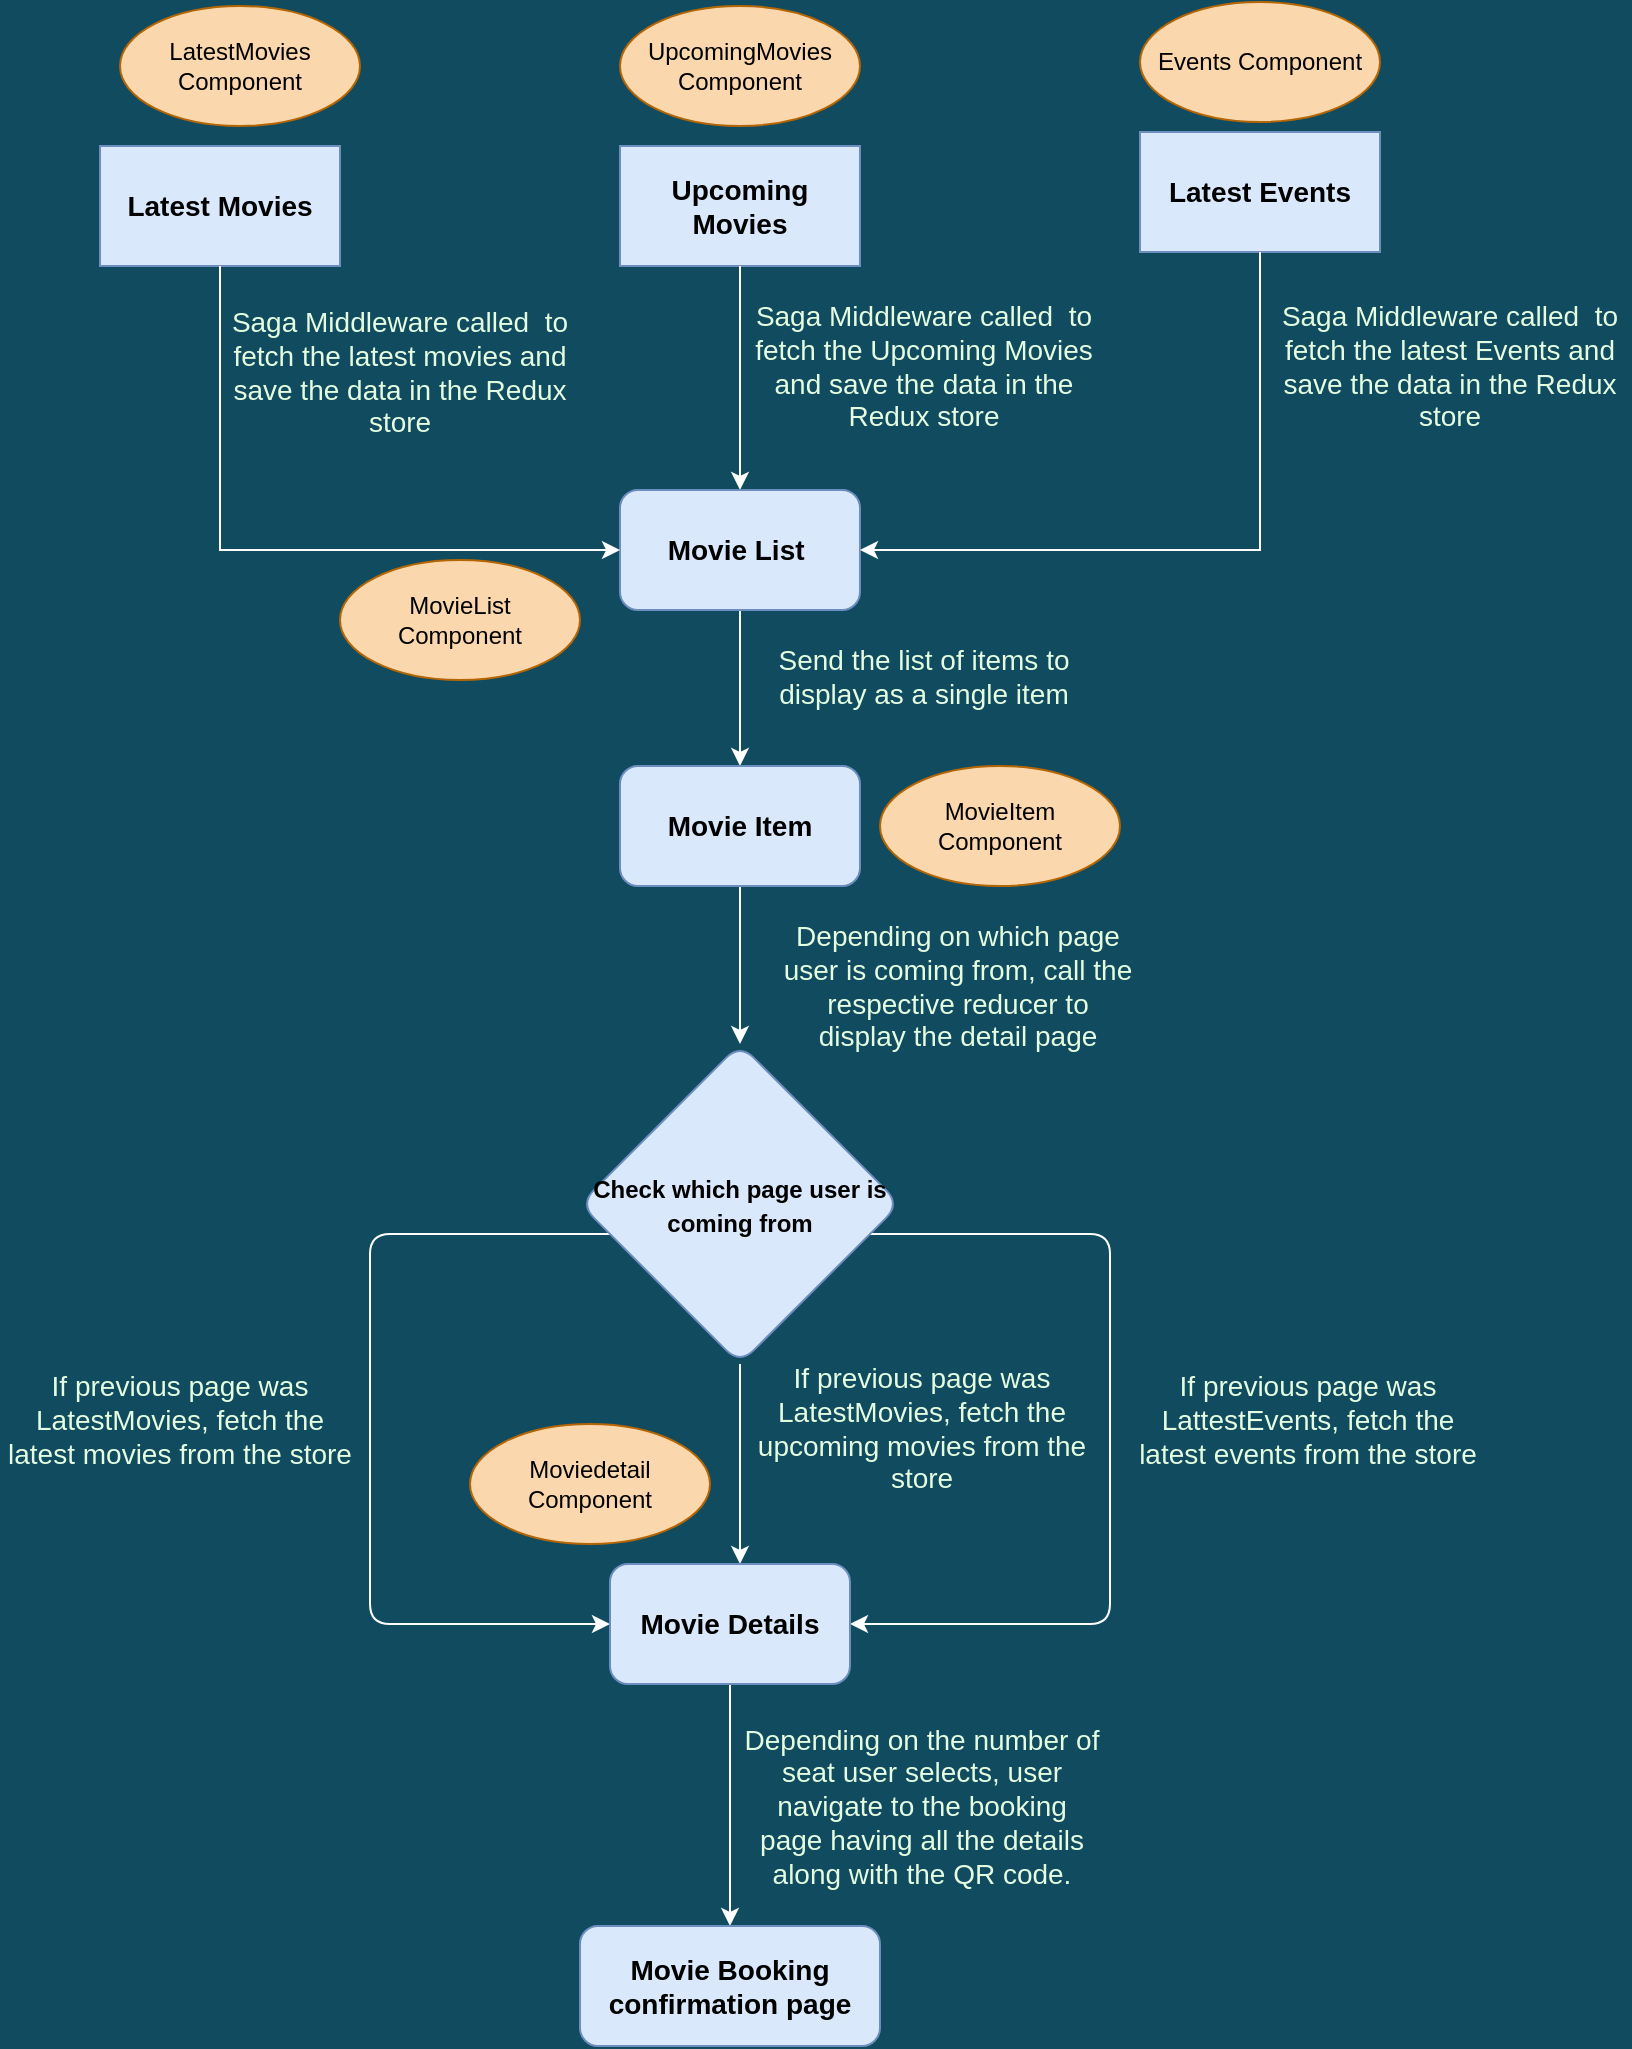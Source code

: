 <mxfile version="14.6.11" type="github">
  <diagram id="6XrNnMwTjizTvmi12s9V" name="Page-1">
    <mxGraphModel dx="1186" dy="599" grid="1" gridSize="10" guides="1" tooltips="1" connect="1" arrows="1" fold="1" page="1" pageScale="1" pageWidth="827" pageHeight="1169" background="#114B5F" math="0" shadow="0">
      <root>
        <mxCell id="0" />
        <mxCell id="1" parent="0" />
        <mxCell id="sbzjjTPY3tP2-vInJ4SF-1" value="Latest Movies" style="rounded=0;whiteSpace=wrap;html=1;fillColor=#dae8fc;strokeColor=#6c8ebf;fontSize=14;fontStyle=1" vertex="1" parent="1">
          <mxGeometry x="60" y="80" width="120" height="60" as="geometry" />
        </mxCell>
        <mxCell id="sbzjjTPY3tP2-vInJ4SF-2" value="Upcoming Movies" style="rounded=0;whiteSpace=wrap;html=1;fillColor=#dae8fc;strokeColor=#6c8ebf;fontSize=14;fontStyle=1" vertex="1" parent="1">
          <mxGeometry x="320" y="80" width="120" height="60" as="geometry" />
        </mxCell>
        <mxCell id="sbzjjTPY3tP2-vInJ4SF-3" value="Latest Events" style="rounded=0;whiteSpace=wrap;html=1;fillColor=#dae8fc;strokeColor=#6c8ebf;fontSize=14;fontStyle=1" vertex="1" parent="1">
          <mxGeometry x="580" y="73" width="120" height="60" as="geometry" />
        </mxCell>
        <mxCell id="sbzjjTPY3tP2-vInJ4SF-8" value="" style="edgeStyle=orthogonalEdgeStyle;rounded=0;orthogonalLoop=1;jettySize=auto;html=1;labelBackgroundColor=#114B5F;fontColor=#33FF99;strokeColor=#FFFFFF;" edge="1" parent="1" source="sbzjjTPY3tP2-vInJ4SF-2" target="sbzjjTPY3tP2-vInJ4SF-7">
          <mxGeometry relative="1" as="geometry" />
        </mxCell>
        <mxCell id="sbzjjTPY3tP2-vInJ4SF-14" value="" style="edgeStyle=orthogonalEdgeStyle;curved=0;rounded=1;sketch=0;orthogonalLoop=1;jettySize=auto;html=1;fontColor=#E4FDE1;fillColor=#F45B69;fontStyle=1;fontSize=12;strokeColor=#FFFFFF;" edge="1" parent="1" source="sbzjjTPY3tP2-vInJ4SF-7" target="sbzjjTPY3tP2-vInJ4SF-13">
          <mxGeometry relative="1" as="geometry" />
        </mxCell>
        <mxCell id="sbzjjTPY3tP2-vInJ4SF-7" value="Movie List&amp;nbsp;" style="rounded=1;whiteSpace=wrap;html=1;fillColor=#dae8fc;strokeColor=#6c8ebf;fontSize=14;fontStyle=1" vertex="1" parent="1">
          <mxGeometry x="320" y="252" width="120" height="60" as="geometry" />
        </mxCell>
        <mxCell id="sbzjjTPY3tP2-vInJ4SF-11" value="" style="edgeStyle=orthogonalEdgeStyle;rounded=0;orthogonalLoop=1;jettySize=auto;html=1;labelBackgroundColor=#114B5F;fontColor=#33FF99;strokeColor=#FFFFFF;" edge="1" parent="1" source="sbzjjTPY3tP2-vInJ4SF-3">
          <mxGeometry relative="1" as="geometry">
            <mxPoint x="700" y="210" as="sourcePoint" />
            <mxPoint x="440" y="282" as="targetPoint" />
            <Array as="points">
              <mxPoint x="640" y="282" />
            </Array>
          </mxGeometry>
        </mxCell>
        <mxCell id="sbzjjTPY3tP2-vInJ4SF-12" value="" style="edgeStyle=orthogonalEdgeStyle;rounded=0;orthogonalLoop=1;jettySize=auto;html=1;labelBackgroundColor=#114B5F;entryX=0;entryY=0.5;entryDx=0;entryDy=0;startArrow=none;exitX=0.5;exitY=1;exitDx=0;exitDy=0;fontColor=#33FF99;strokeColor=#FFFFFF;" edge="1" parent="1" source="sbzjjTPY3tP2-vInJ4SF-1" target="sbzjjTPY3tP2-vInJ4SF-7">
          <mxGeometry relative="1" as="geometry">
            <mxPoint x="80" y="270" as="sourcePoint" />
            <mxPoint x="70" y="270" as="targetPoint" />
            <Array as="points">
              <mxPoint x="120" y="282" />
            </Array>
          </mxGeometry>
        </mxCell>
        <mxCell id="sbzjjTPY3tP2-vInJ4SF-33" value="" style="edgeStyle=orthogonalEdgeStyle;curved=0;rounded=1;sketch=0;orthogonalLoop=1;jettySize=auto;html=1;fontSize=12;fontColor=#33FF99;strokeColor=#FFFFFF;fillColor=#F45B69;" edge="1" parent="1" source="sbzjjTPY3tP2-vInJ4SF-13" target="sbzjjTPY3tP2-vInJ4SF-32">
          <mxGeometry relative="1" as="geometry" />
        </mxCell>
        <mxCell id="sbzjjTPY3tP2-vInJ4SF-13" value="Movie Item" style="rounded=1;whiteSpace=wrap;html=1;fillColor=#dae8fc;strokeColor=#6c8ebf;fontStyle=1;fontSize=14;" vertex="1" parent="1">
          <mxGeometry x="320" y="390" width="120" height="60" as="geometry" />
        </mxCell>
        <mxCell id="sbzjjTPY3tP2-vInJ4SF-16" value="Saga Middleware called&amp;nbsp; to fetch the latest movies and save the data in the Redux store" style="text;html=1;strokeColor=none;fillColor=none;align=center;verticalAlign=middle;whiteSpace=wrap;rounded=0;sketch=0;fontSize=14;fontColor=#E4FDE1;" vertex="1" parent="1">
          <mxGeometry x="120" y="178" width="180" height="30" as="geometry" />
        </mxCell>
        <mxCell id="sbzjjTPY3tP2-vInJ4SF-23" value="Send the list of items to display as a single item" style="text;html=1;strokeColor=none;fillColor=none;align=center;verticalAlign=middle;whiteSpace=wrap;rounded=0;sketch=0;fontSize=14;fontColor=#E4FDE1;" vertex="1" parent="1">
          <mxGeometry x="382" y="330" width="180" height="30" as="geometry" />
        </mxCell>
        <mxCell id="sbzjjTPY3tP2-vInJ4SF-27" value="LatestMovies Component" style="ellipse;whiteSpace=wrap;html=1;rounded=0;sketch=0;fontSize=12;strokeColor=#b46504;fillColor=#fad7ac;" vertex="1" parent="1">
          <mxGeometry x="70" y="10" width="120" height="60" as="geometry" />
        </mxCell>
        <mxCell id="sbzjjTPY3tP2-vInJ4SF-28" value="UpcomingMovies Component" style="ellipse;whiteSpace=wrap;html=1;rounded=0;sketch=0;fontSize=12;strokeColor=#b46504;fillColor=#fad7ac;" vertex="1" parent="1">
          <mxGeometry x="320" y="10" width="120" height="60" as="geometry" />
        </mxCell>
        <mxCell id="sbzjjTPY3tP2-vInJ4SF-29" value="Events Component" style="ellipse;whiteSpace=wrap;html=1;rounded=0;sketch=0;fontSize=12;strokeColor=#b46504;fillColor=#fad7ac;" vertex="1" parent="1">
          <mxGeometry x="580" y="8" width="120" height="60" as="geometry" />
        </mxCell>
        <mxCell id="sbzjjTPY3tP2-vInJ4SF-30" value="MovieItem&lt;br&gt;Component" style="ellipse;whiteSpace=wrap;html=1;rounded=0;sketch=0;fontSize=12;strokeColor=#b46504;fillColor=#fad7ac;" vertex="1" parent="1">
          <mxGeometry x="450" y="390" width="120" height="60" as="geometry" />
        </mxCell>
        <mxCell id="sbzjjTPY3tP2-vInJ4SF-31" value="MovieList&lt;br&gt;Component" style="ellipse;whiteSpace=wrap;html=1;rounded=0;sketch=0;fontSize=12;strokeColor=#b46504;fillColor=#fad7ac;" vertex="1" parent="1">
          <mxGeometry x="180" y="287" width="120" height="60" as="geometry" />
        </mxCell>
        <mxCell id="sbzjjTPY3tP2-vInJ4SF-43" style="edgeStyle=orthogonalEdgeStyle;curved=0;rounded=1;sketch=0;orthogonalLoop=1;jettySize=auto;html=1;fontSize=12;fontColor=#33FF99;strokeColor=#FFFFFF;fillColor=#F45B69;entryX=0;entryY=0.5;entryDx=0;entryDy=0;" edge="1" parent="1" source="sbzjjTPY3tP2-vInJ4SF-32" target="sbzjjTPY3tP2-vInJ4SF-34">
          <mxGeometry relative="1" as="geometry">
            <mxPoint x="195" y="809" as="targetPoint" />
            <Array as="points">
              <mxPoint x="195" y="624" />
              <mxPoint x="195" y="819" />
            </Array>
          </mxGeometry>
        </mxCell>
        <mxCell id="sbzjjTPY3tP2-vInJ4SF-44" style="edgeStyle=orthogonalEdgeStyle;curved=0;rounded=1;sketch=0;orthogonalLoop=1;jettySize=auto;html=1;fontSize=12;fontColor=#33FF99;strokeColor=#FFFFFF;fillColor=#F45B69;entryX=1;entryY=0.5;entryDx=0;entryDy=0;" edge="1" parent="1" source="sbzjjTPY3tP2-vInJ4SF-32" target="sbzjjTPY3tP2-vInJ4SF-34">
          <mxGeometry relative="1" as="geometry">
            <mxPoint x="535" y="749" as="targetPoint" />
            <Array as="points">
              <mxPoint x="565" y="624" />
              <mxPoint x="565" y="819" />
            </Array>
          </mxGeometry>
        </mxCell>
        <mxCell id="sbzjjTPY3tP2-vInJ4SF-46" value="" style="edgeStyle=orthogonalEdgeStyle;curved=0;rounded=1;sketch=0;orthogonalLoop=1;jettySize=auto;html=1;fontSize=12;fontColor=#33FF99;strokeColor=#FFFFFF;fillColor=#F45B69;" edge="1" parent="1" source="sbzjjTPY3tP2-vInJ4SF-32" target="sbzjjTPY3tP2-vInJ4SF-34">
          <mxGeometry relative="1" as="geometry">
            <Array as="points">
              <mxPoint x="380" y="750" />
              <mxPoint x="380" y="750" />
            </Array>
          </mxGeometry>
        </mxCell>
        <mxCell id="sbzjjTPY3tP2-vInJ4SF-32" value="&lt;font style=&quot;font-size: 12px&quot;&gt;Check which page user is coming from&lt;/font&gt;" style="rhombus;whiteSpace=wrap;html=1;rounded=1;fontSize=14;fontStyle=1;strokeColor=#6c8ebf;fillColor=#dae8fc;" vertex="1" parent="1">
          <mxGeometry x="300" y="529" width="160" height="160" as="geometry" />
        </mxCell>
        <mxCell id="sbzjjTPY3tP2-vInJ4SF-59" value="" style="edgeStyle=orthogonalEdgeStyle;curved=0;rounded=1;sketch=0;orthogonalLoop=1;jettySize=auto;html=1;fontSize=12;fontColor=#33FF99;strokeColor=#FFFFFF;fillColor=#F45B69;" edge="1" parent="1" source="sbzjjTPY3tP2-vInJ4SF-34" target="sbzjjTPY3tP2-vInJ4SF-58">
          <mxGeometry relative="1" as="geometry" />
        </mxCell>
        <mxCell id="sbzjjTPY3tP2-vInJ4SF-34" value="Movie Details" style="rounded=1;whiteSpace=wrap;html=1;fillColor=#dae8fc;strokeColor=#6c8ebf;fontStyle=1;fontSize=14;" vertex="1" parent="1">
          <mxGeometry x="315" y="789" width="120" height="60" as="geometry" />
        </mxCell>
        <mxCell id="sbzjjTPY3tP2-vInJ4SF-41" value="Depending on which page user is coming from, call the respective reducer to display the detail page" style="text;html=1;strokeColor=none;fillColor=none;align=center;verticalAlign=middle;whiteSpace=wrap;rounded=0;sketch=0;fontSize=14;fontColor=#E4FDE1;" vertex="1" parent="1">
          <mxGeometry x="399" y="470" width="180" height="60" as="geometry" />
        </mxCell>
        <mxCell id="sbzjjTPY3tP2-vInJ4SF-47" value="Moviedetail&lt;br&gt;Component" style="ellipse;whiteSpace=wrap;html=1;rounded=0;sketch=0;fontSize=12;strokeColor=#b46504;fillColor=#fad7ac;" vertex="1" parent="1">
          <mxGeometry x="245" y="719" width="120" height="60" as="geometry" />
        </mxCell>
        <mxCell id="sbzjjTPY3tP2-vInJ4SF-49" value="If previous page was LatestMovies, fetch the latest movies from the store" style="text;html=1;strokeColor=none;fillColor=none;align=center;verticalAlign=middle;whiteSpace=wrap;rounded=0;sketch=0;fontSize=14;fontColor=#E4FDE1;" vertex="1" parent="1">
          <mxGeometry x="10" y="687" width="180" height="60" as="geometry" />
        </mxCell>
        <mxCell id="sbzjjTPY3tP2-vInJ4SF-51" value="If previous page was LatestMovies, fetch the upcoming movies from the store" style="text;html=1;strokeColor=none;fillColor=none;align=center;verticalAlign=middle;whiteSpace=wrap;rounded=0;sketch=0;fontSize=14;fontColor=#E4FDE1;" vertex="1" parent="1">
          <mxGeometry x="381" y="691" width="180" height="60" as="geometry" />
        </mxCell>
        <mxCell id="sbzjjTPY3tP2-vInJ4SF-52" value="If previous page was LattestEvents, fetch the latest events from the store" style="text;html=1;strokeColor=none;fillColor=none;align=center;verticalAlign=middle;whiteSpace=wrap;rounded=0;sketch=0;fontSize=14;fontColor=#E4FDE1;" vertex="1" parent="1">
          <mxGeometry x="574" y="687" width="180" height="60" as="geometry" />
        </mxCell>
        <mxCell id="sbzjjTPY3tP2-vInJ4SF-54" value="Saga Middleware called&amp;nbsp; to fetch the latest Events and save the data in the Redux store" style="text;html=1;strokeColor=none;fillColor=none;align=center;verticalAlign=middle;whiteSpace=wrap;rounded=0;sketch=0;fontSize=14;fontColor=#E4FDE1;" vertex="1" parent="1">
          <mxGeometry x="645" y="175" width="180" height="30" as="geometry" />
        </mxCell>
        <mxCell id="sbzjjTPY3tP2-vInJ4SF-55" value="Saga Middleware called&amp;nbsp; to fetch the Upcoming Movies and save the data in the Redux store" style="text;html=1;strokeColor=none;fillColor=none;align=center;verticalAlign=middle;whiteSpace=wrap;rounded=0;sketch=0;fontSize=14;fontColor=#E4FDE1;" vertex="1" parent="1">
          <mxGeometry x="382" y="175" width="180" height="30" as="geometry" />
        </mxCell>
        <mxCell id="sbzjjTPY3tP2-vInJ4SF-58" value="Movie Booking confirmation page" style="rounded=1;whiteSpace=wrap;html=1;fillColor=#dae8fc;strokeColor=#6c8ebf;fontStyle=1;fontSize=14;" vertex="1" parent="1">
          <mxGeometry x="300" y="970" width="150" height="60" as="geometry" />
        </mxCell>
        <mxCell id="sbzjjTPY3tP2-vInJ4SF-60" value="Depending on the number of seat user selects, user navigate to the booking page having all the details along with the QR code." style="text;html=1;strokeColor=none;fillColor=none;align=center;verticalAlign=middle;whiteSpace=wrap;rounded=0;sketch=0;fontSize=14;fontColor=#E4FDE1;" vertex="1" parent="1">
          <mxGeometry x="381" y="880" width="180" height="60" as="geometry" />
        </mxCell>
      </root>
    </mxGraphModel>
  </diagram>
</mxfile>
